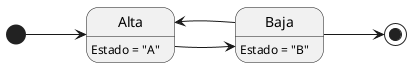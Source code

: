 @startuml empleados
Alta: Estado = "A"
Baja: Estado = "B"

left to right direction
[*] --> Alta
Baja --> [*]
Alta --> Baja
Baja --> Alta

@enduml

@startuml tareas
Pendiente: Estado = "P"
EnProceso: Estado = "E"
Finalizada: Estado = "F"
Pausada: Estado = "S"
Cancelada: Estado = "C"
Verificada: Estado = "V"

[*] --> Pendiente
Pendiente --> [*]
Cancelada --> [*]
Pendiente --> EnProceso
EnProceso --> Cancelada
EnProceso --> Finalizada
EnProceso --> Pausada
Finalizada --> EnProceso
Pausada --> EnProceso
Pausada --> Cancelada
Cancelada --> EnProceso
Finalizada --> Cancelada
Finalizada --> Verificada
Verificada --> EnProceso

@enduml

@startuml lineasProducto
Pendiente: Estado = "P"
Cancelada: Estado = "C"
NoUtilizada: Estado = "N"
Utilizada: Estado = "U"
PendienteDeProduccion: Estado = "F "
PendienteDeProduccion:(No tiene tareas | Sus tareas estan pendientes)
EnProduccion: Estado = "F"
EnProduccion: Tiene tareas y no estan pendientes
Verificada: Estado = "V"
Verificada: Venta tiene saldo
Pagada: Estado = "V"
Pagada: Venta sin saldo 
Pagada: IdRemito = null
PendienteDeEntrega: Estado = "V"
PendienteDeEntrega: (IdRemito != null && \n Venta sin saldo && Remito no cancelado) || Sin Venta 
'Hicimos que estado = D para simplicidad en la busqueda.
Entregada: Estado = "D" 

top to bottom direction
[*] --> Pendiente
Pendiente --> [*]
[*] --> PendienteDeProduccion
PendienteDeProduccion --> [*]
Pendiente --> Utilizada
Utilizada --> Pendiente
Pendiente --> NoUtilizada
NoUtilizada --> Pendiente
Pendiente --> Cancelada
Pendiente --> PendienteDeProduccion
Pendiente --> Verificada
PendienteDeProduccion --> Cancelada
PendienteDeProduccion --> EnProduccion
EnProduccion --> Cancelada
Verificada --> Cancelada
Pagada --> Cancelada
EnProduccion --> Verificada
Verificada --> Pagada
Pagada --> PendienteDeEntrega
PendienteDeEntrega --> Entregada
PendienteDeEntrega --> [*]
Entregada --> Cancelada : Cancelar linea de venta

@enduml

@startuml presupuestos

EnCreacion: Estado = "E"
Creado: Estado = "C"
Vendido: Estado = "V"
Expirado: Estado = "C"
Expirado: FechaAlta + Perido de validez > Hoy

[*] --> EnCreacion
EnCreacion --> Creado
Creado --> Vendido
Creado --> Expirado
Vendido --> Creado
EnCreacion --> [*]
Creado --> [*]

@enduml

@startuml ventas
left to right direction

EnCreacion: Estado = "E"
EnRevision: Estado = "R"
Cancelada: Estado = "C"
Cancelada: Todas las lineas estan canceladas
Pendiente: Estado = "C"
Entregada: Estado = "C"
Entregada: Todas las lineas no canceladas estan entregadas

[*] --> EnCreacion: Desde Ventas
[*] --> EnCreacion: Desde Presupuestos
EnCreacion --> [*]
EnCreacion -> EnRevision
EnCreacion --> Pendiente
EnCreacion --> Cancelada
EnRevision --> Cancelada
EnRevision --> Pendiente
Pendiente --> Cancelada
Pendiente --> Entregada

@enduml

@startuml ordenesProduccion
EnCreacion: Estado = "E"
Pendiente: Estado = "C"
Pendiente: Todas las lineas de producto no canceladas, no verificadas y no entregadas estan pendiente de produccion
EnProduccion: Estado = "C"
EnProduccion: Al menos una linea esta en produccion
Verificada: Estado = "C"
Verificada: Todas las lineas de producto no canceladas estan verificadas o entregadas
Cancelada: Estado = "C"
Cancelada: Todas las lineas de producto se encuentran canceladas

[*]--> EnCreacion: Desde Ventas
[*]--> EnCreacion: Desde Ordenes de Produccion
EnCreacion --> [*]
EnCreacion -->Pendiente
Pendiente --> EnProduccion
Pendiente --> Cancelada
EnProduccion --> Verificada
@enduml

@startuml remitos

EnCreacion: Estado = "E"
Creado: Estado = "C"
Entregado: Estado = "C"
Entregado: FechaEntrega != null
Cancelado: Estado = "B"

[*] --> EnCreacion: Desde Remitos
[*] --> EnCreacion: Desde Ventas
EnCreacion --> Creado
Creado --> Entregado
Cancelado --> Creado
Creado --> Cancelado
EnCreacion --> [*]
Creado --> [*]

@enduml